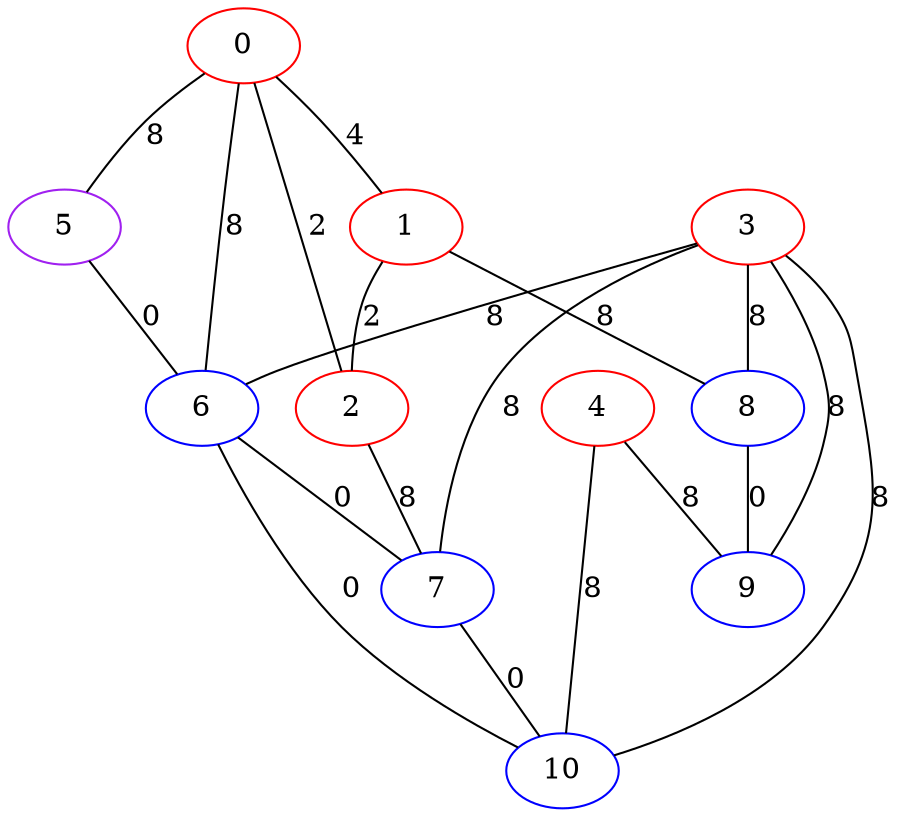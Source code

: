 graph "" {
0 [color=red, weight=1];
1 [color=red, weight=1];
2 [color=red, weight=1];
3 [color=red, weight=1];
4 [color=red, weight=1];
5 [color=purple, weight=4];
6 [color=blue, weight=3];
7 [color=blue, weight=3];
8 [color=blue, weight=3];
9 [color=blue, weight=3];
10 [color=blue, weight=3];
0 -- 1  [key=0, label=4];
0 -- 2  [key=0, label=2];
0 -- 5  [key=0, label=8];
0 -- 6  [key=0, label=8];
1 -- 8  [key=0, label=8];
1 -- 2  [key=0, label=2];
2 -- 7  [key=0, label=8];
3 -- 8  [key=0, label=8];
3 -- 9  [key=0, label=8];
3 -- 10  [key=0, label=8];
3 -- 6  [key=0, label=8];
3 -- 7  [key=0, label=8];
4 -- 9  [key=0, label=8];
4 -- 10  [key=0, label=8];
5 -- 6  [key=0, label=0];
6 -- 10  [key=0, label=0];
6 -- 7  [key=0, label=0];
7 -- 10  [key=0, label=0];
8 -- 9  [key=0, label=0];
}
